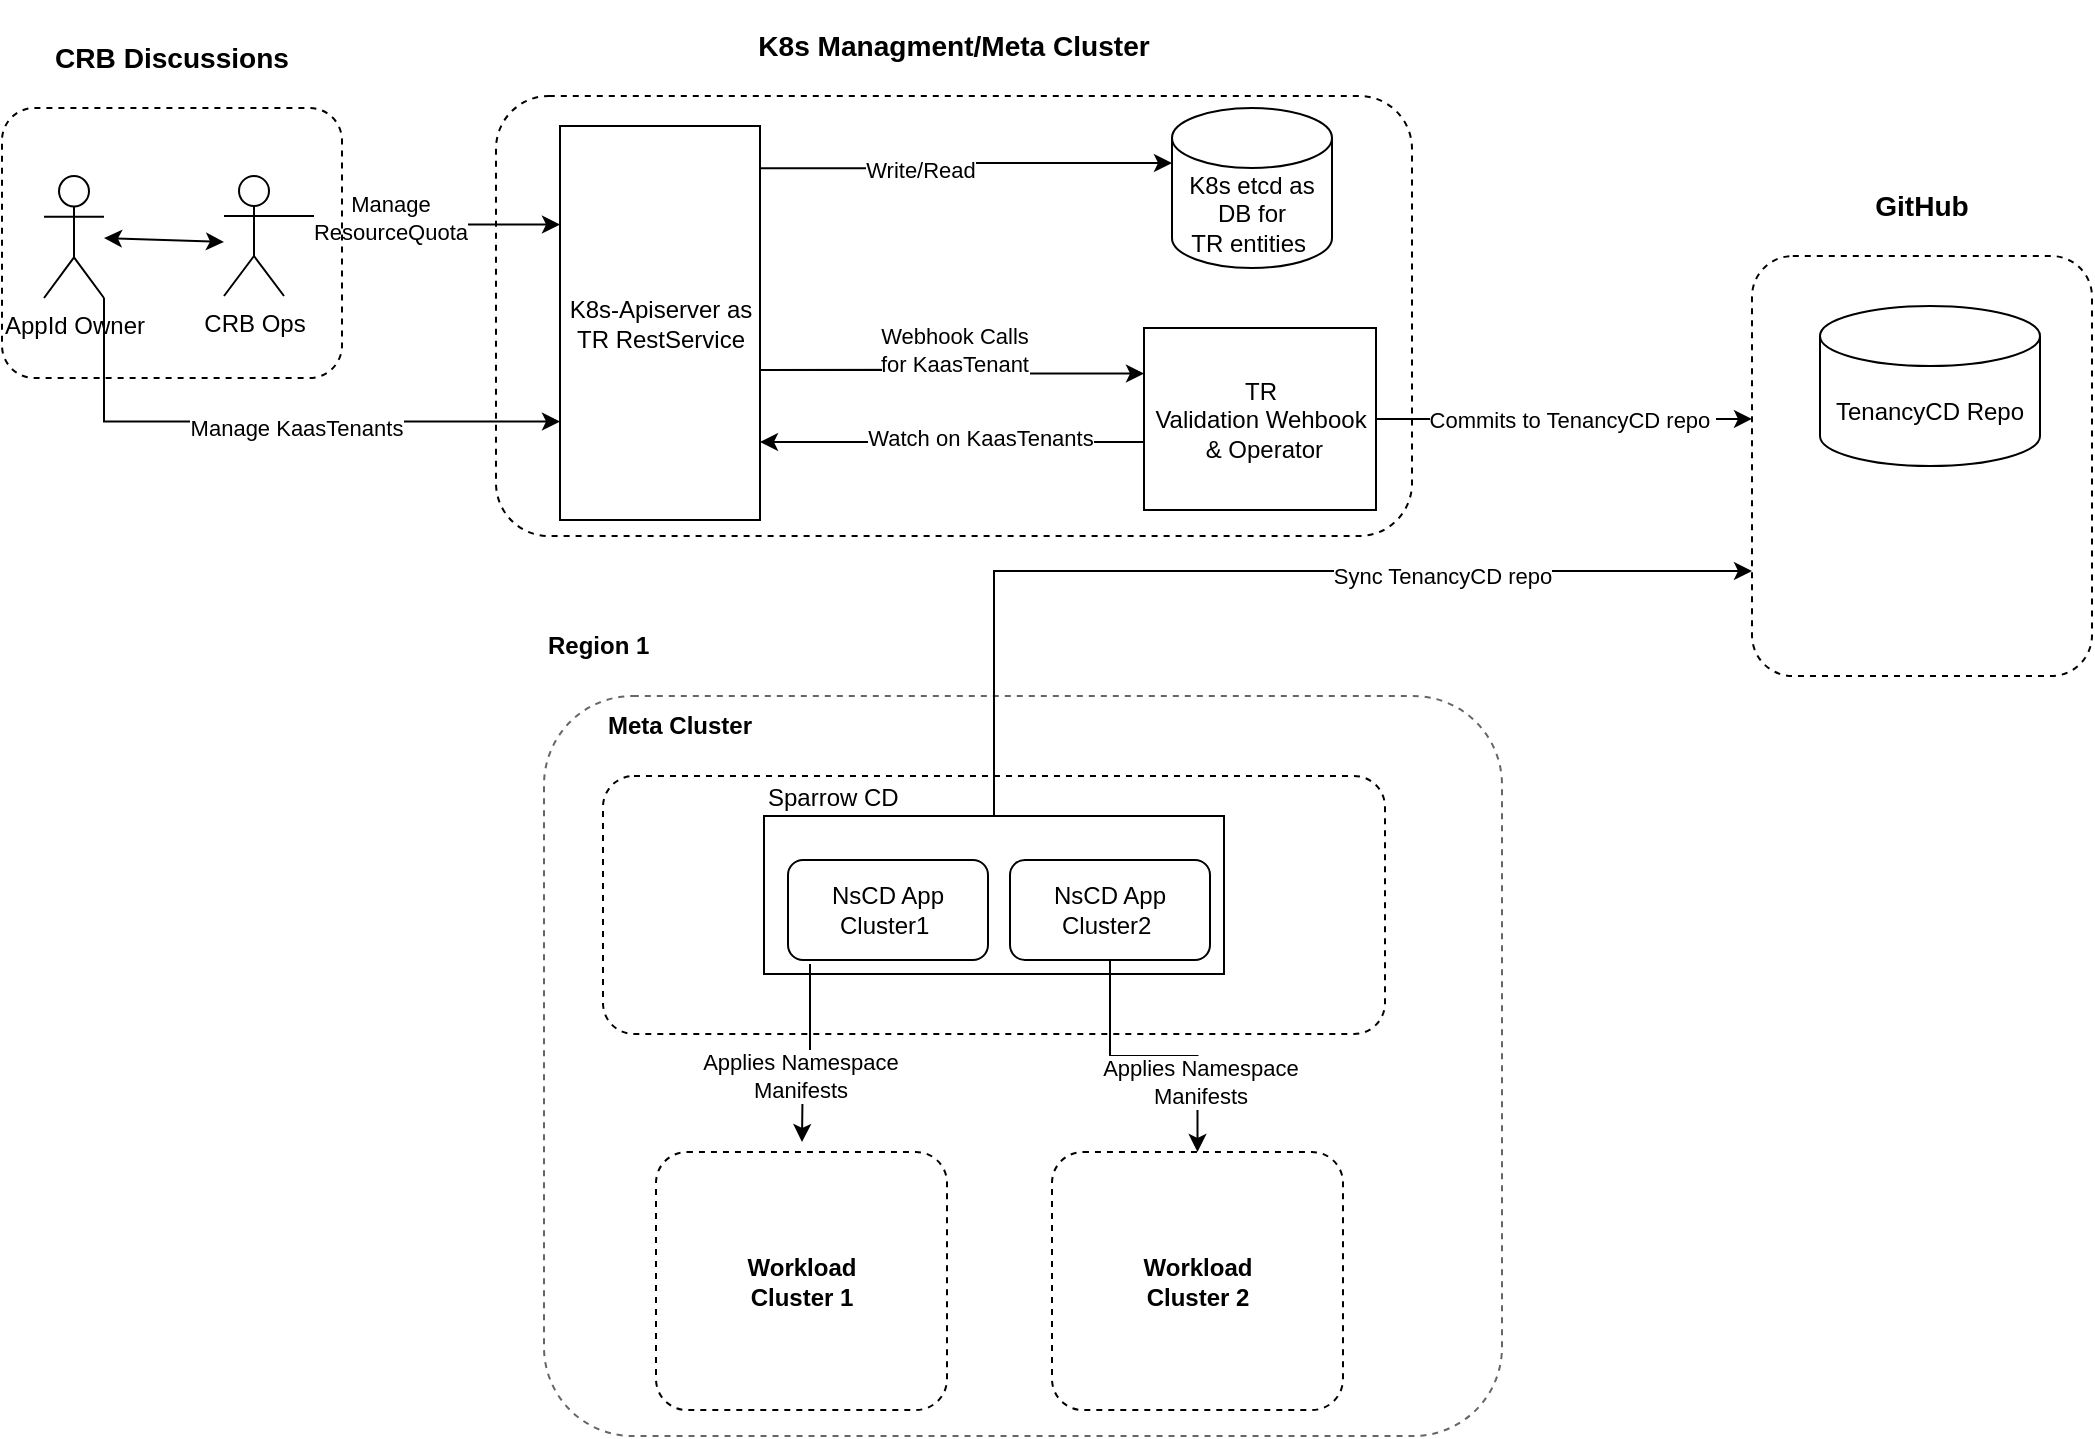 <mxfile version="14.8.2" type="github">
  <diagram name="Page-1" id="5f0bae14-7c28-e335-631c-24af17079c00">
    <mxGraphModel dx="1186" dy="614" grid="0" gridSize="10" guides="1" tooltips="1" connect="1" arrows="1" fold="1" page="1" pageScale="1" pageWidth="1100" pageHeight="850" background="#ffffff" math="0" shadow="0">
      <root>
        <mxCell id="0" />
        <mxCell id="1" parent="0" />
        <mxCell id="AYsVlVa_zpvkdXSu99Lo-3" value="&lt;h4&gt;Region 1&lt;/h4&gt;" style="rounded=1;whiteSpace=wrap;html=1;fillColor=none;sketch=0;glass=0;arcSize=12;dashed=1;align=left;labelPosition=center;verticalLabelPosition=top;verticalAlign=bottom;strokeColor=#666666;" vertex="1" parent="1">
          <mxGeometry x="290" y="430" width="479" height="370" as="geometry" />
        </mxCell>
        <mxCell id="AYsVlVa_zpvkdXSu99Lo-11" value="&lt;h4&gt;Meta Cluster&lt;/h4&gt;" style="rounded=1;whiteSpace=wrap;html=1;fillColor=none;sketch=0;glass=0;arcSize=12;dashed=1;align=left;labelPosition=center;verticalLabelPosition=top;verticalAlign=bottom;" vertex="1" parent="1">
          <mxGeometry x="319.5" y="470" width="391" height="129" as="geometry" />
        </mxCell>
        <mxCell id="gNC8e_Q5bXdPXsjIlcGC-20" style="edgeStyle=orthogonalEdgeStyle;rounded=0;orthogonalLoop=1;jettySize=auto;html=1;exitX=1;exitY=1;exitDx=0;exitDy=0;exitPerimeter=0;entryX=0;entryY=0.75;entryDx=0;entryDy=0;" parent="1" source="gNC8e_Q5bXdPXsjIlcGC-1" target="gNC8e_Q5bXdPXsjIlcGC-5" edge="1">
          <mxGeometry relative="1" as="geometry" />
        </mxCell>
        <mxCell id="AYsVlVa_zpvkdXSu99Lo-32" value="Manage KaasTenants" style="edgeLabel;html=1;align=center;verticalAlign=middle;resizable=0;points=[];" vertex="1" connectable="0" parent="gNC8e_Q5bXdPXsjIlcGC-20">
          <mxGeometry x="0.089" y="-3" relative="1" as="geometry">
            <mxPoint as="offset" />
          </mxGeometry>
        </mxCell>
        <mxCell id="gNC8e_Q5bXdPXsjIlcGC-1" value="AppId Owner" style="shape=umlActor;verticalLabelPosition=bottom;verticalAlign=top;html=1;" parent="1" vertex="1">
          <mxGeometry x="40" y="170" width="30" height="61" as="geometry" />
        </mxCell>
        <mxCell id="gNC8e_Q5bXdPXsjIlcGC-18" style="edgeStyle=orthogonalEdgeStyle;rounded=0;orthogonalLoop=1;jettySize=auto;html=1;exitX=1;exitY=0.333;exitDx=0;exitDy=0;exitPerimeter=0;entryX=0;entryY=0.25;entryDx=0;entryDy=0;" parent="1" source="gNC8e_Q5bXdPXsjIlcGC-2" target="gNC8e_Q5bXdPXsjIlcGC-5" edge="1">
          <mxGeometry relative="1" as="geometry" />
        </mxCell>
        <mxCell id="AYsVlVa_zpvkdXSu99Lo-21" value="Manage &lt;br&gt;ResourceQuota" style="edgeLabel;html=1;align=center;verticalAlign=middle;resizable=0;points=[];" vertex="1" connectable="0" parent="gNC8e_Q5bXdPXsjIlcGC-18">
          <mxGeometry x="-0.402" relative="1" as="geometry">
            <mxPoint x="10" y="1" as="offset" />
          </mxGeometry>
        </mxCell>
        <mxCell id="gNC8e_Q5bXdPXsjIlcGC-2" value="CRB Ops" style="shape=umlActor;verticalLabelPosition=bottom;verticalAlign=top;html=1;" parent="1" vertex="1">
          <mxGeometry x="130" y="170" width="30" height="60" as="geometry" />
        </mxCell>
        <mxCell id="gNC8e_Q5bXdPXsjIlcGC-3" value="" style="endArrow=classic;startArrow=classic;html=1;" parent="1" source="gNC8e_Q5bXdPXsjIlcGC-1" edge="1">
          <mxGeometry width="50" height="50" relative="1" as="geometry">
            <mxPoint x="410" y="320" as="sourcePoint" />
            <mxPoint x="130" y="203" as="targetPoint" />
          </mxGeometry>
        </mxCell>
        <mxCell id="gNC8e_Q5bXdPXsjIlcGC-4" value="&lt;h3&gt;K8s Managment/Meta Cluster&lt;/h3&gt;" style="rounded=1;whiteSpace=wrap;html=1;fillColor=none;sketch=0;glass=0;arcSize=12;dashed=1;align=center;labelPosition=center;verticalLabelPosition=top;verticalAlign=bottom;" parent="1" vertex="1">
          <mxGeometry x="266" y="130" width="458" height="220" as="geometry" />
        </mxCell>
        <mxCell id="AYsVlVa_zpvkdXSu99Lo-19" style="edgeStyle=orthogonalEdgeStyle;rounded=0;orthogonalLoop=1;jettySize=auto;html=1;exitX=0.99;exitY=0.619;exitDx=0;exitDy=0;entryX=0;entryY=0.25;entryDx=0;entryDy=0;exitPerimeter=0;" edge="1" parent="1" source="gNC8e_Q5bXdPXsjIlcGC-5" target="gNC8e_Q5bXdPXsjIlcGC-8">
          <mxGeometry relative="1" as="geometry" />
        </mxCell>
        <mxCell id="AYsVlVa_zpvkdXSu99Lo-24" value="Webhook Calls &lt;br&gt;for KaasTenant" style="edgeLabel;html=1;align=center;verticalAlign=middle;resizable=0;points=[];" vertex="1" connectable="0" parent="AYsVlVa_zpvkdXSu99Lo-19">
          <mxGeometry x="-0.491" relative="1" as="geometry">
            <mxPoint x="48" y="-10" as="offset" />
          </mxGeometry>
        </mxCell>
        <mxCell id="AYsVlVa_zpvkdXSu99Lo-22" style="edgeStyle=orthogonalEdgeStyle;rounded=0;orthogonalLoop=1;jettySize=auto;html=1;exitX=1;exitY=0.107;exitDx=0;exitDy=0;entryX=0;entryY=0;entryDx=0;entryDy=27.5;entryPerimeter=0;exitPerimeter=0;" edge="1" parent="1" source="gNC8e_Q5bXdPXsjIlcGC-5" target="gNC8e_Q5bXdPXsjIlcGC-6">
          <mxGeometry relative="1" as="geometry" />
        </mxCell>
        <mxCell id="AYsVlVa_zpvkdXSu99Lo-23" value="Write/Read" style="edgeLabel;html=1;align=center;verticalAlign=middle;resizable=0;points=[];" vertex="1" connectable="0" parent="AYsVlVa_zpvkdXSu99Lo-22">
          <mxGeometry x="-0.239" y="-1" relative="1" as="geometry">
            <mxPoint as="offset" />
          </mxGeometry>
        </mxCell>
        <mxCell id="gNC8e_Q5bXdPXsjIlcGC-5" value="K8s-Apiserver as &lt;br&gt;TR RestService" style="html=1;" parent="1" vertex="1">
          <mxGeometry x="298" y="145" width="100" height="197" as="geometry" />
        </mxCell>
        <mxCell id="gNC8e_Q5bXdPXsjIlcGC-6" value="K8s etcd as DB for&lt;br&gt;TR entities&amp;nbsp;" style="shape=cylinder3;whiteSpace=wrap;html=1;boundedLbl=1;backgroundOutline=1;size=15;glass=1;sketch=0;fillColor=none;" parent="1" vertex="1">
          <mxGeometry x="604" y="136" width="80" height="80" as="geometry" />
        </mxCell>
        <mxCell id="gNC8e_Q5bXdPXsjIlcGC-9" style="edgeStyle=orthogonalEdgeStyle;rounded=0;orthogonalLoop=1;jettySize=auto;html=1;exitX=0.009;exitY=0.626;exitDx=0;exitDy=0;exitPerimeter=0;" parent="1" source="gNC8e_Q5bXdPXsjIlcGC-8" edge="1">
          <mxGeometry relative="1" as="geometry">
            <mxPoint x="398" y="303" as="targetPoint" />
            <Array as="points">
              <mxPoint x="398" y="303" />
            </Array>
          </mxGeometry>
        </mxCell>
        <mxCell id="AYsVlVa_zpvkdXSu99Lo-26" value="Watch on KaasTenants" style="edgeLabel;html=1;align=center;verticalAlign=middle;resizable=0;points=[];" vertex="1" connectable="0" parent="gNC8e_Q5bXdPXsjIlcGC-9">
          <mxGeometry x="-0.134" y="-2" relative="1" as="geometry">
            <mxPoint as="offset" />
          </mxGeometry>
        </mxCell>
        <mxCell id="gNC8e_Q5bXdPXsjIlcGC-14" style="edgeStyle=orthogonalEdgeStyle;rounded=0;orthogonalLoop=1;jettySize=auto;html=1;exitX=1;exitY=0.5;exitDx=0;exitDy=0;entryX=0;entryY=0.388;entryDx=0;entryDy=0;entryPerimeter=0;" parent="1" source="gNC8e_Q5bXdPXsjIlcGC-8" target="gNC8e_Q5bXdPXsjIlcGC-10" edge="1">
          <mxGeometry relative="1" as="geometry" />
        </mxCell>
        <mxCell id="AYsVlVa_zpvkdXSu99Lo-28" value="Commits to TenancyCD repo&amp;nbsp;" style="edgeLabel;html=1;align=center;verticalAlign=middle;resizable=0;points=[];" vertex="1" connectable="0" parent="gNC8e_Q5bXdPXsjIlcGC-14">
          <mxGeometry x="0.17" y="-2" relative="1" as="geometry">
            <mxPoint x="-12" y="-2" as="offset" />
          </mxGeometry>
        </mxCell>
        <mxCell id="gNC8e_Q5bXdPXsjIlcGC-8" value="TR &lt;br&gt;Validation Wehbook&lt;br&gt;&amp;nbsp;&amp;amp; Operator" style="html=1;" parent="1" vertex="1">
          <mxGeometry x="590" y="246" width="116" height="91" as="geometry" />
        </mxCell>
        <mxCell id="gNC8e_Q5bXdPXsjIlcGC-10" value="&lt;h3&gt;GitHub&lt;/h3&gt;" style="rounded=1;whiteSpace=wrap;html=1;fillColor=none;sketch=0;glass=0;arcSize=12;dashed=1;labelPosition=center;verticalLabelPosition=top;align=center;verticalAlign=bottom;" parent="1" vertex="1">
          <mxGeometry x="894" y="210" width="170" height="210" as="geometry" />
        </mxCell>
        <mxCell id="gNC8e_Q5bXdPXsjIlcGC-12" value="TenancyCD Repo" style="shape=cylinder3;whiteSpace=wrap;html=1;boundedLbl=1;backgroundOutline=1;size=15;glass=1;sketch=0;fillColor=none;" parent="1" vertex="1">
          <mxGeometry x="928" y="235" width="110" height="80" as="geometry" />
        </mxCell>
        <mxCell id="AYsVlVa_zpvkdXSu99Lo-18" style="edgeStyle=orthogonalEdgeStyle;rounded=0;orthogonalLoop=1;jettySize=auto;html=1;exitX=0.5;exitY=0;exitDx=0;exitDy=0;entryX=0;entryY=0.75;entryDx=0;entryDy=0;" edge="1" parent="1" source="gNC8e_Q5bXdPXsjIlcGC-15" target="gNC8e_Q5bXdPXsjIlcGC-10">
          <mxGeometry relative="1" as="geometry" />
        </mxCell>
        <mxCell id="AYsVlVa_zpvkdXSu99Lo-29" value="Sync TenancyCD repo" style="edgeLabel;html=1;align=center;verticalAlign=middle;resizable=0;points=[];" vertex="1" connectable="0" parent="AYsVlVa_zpvkdXSu99Lo-18">
          <mxGeometry x="0.382" y="-1" relative="1" as="geometry">
            <mxPoint y="1" as="offset" />
          </mxGeometry>
        </mxCell>
        <mxCell id="gNC8e_Q5bXdPXsjIlcGC-15" value="Sparrow CD" style="html=1;labelPosition=center;verticalLabelPosition=top;align=left;verticalAlign=bottom;" parent="1" vertex="1">
          <mxGeometry x="400" y="490" width="230" height="79" as="geometry" />
        </mxCell>
        <mxCell id="AYsVlVa_zpvkdXSu99Lo-2" style="edgeStyle=orthogonalEdgeStyle;rounded=0;orthogonalLoop=1;jettySize=auto;html=1;exitX=0.5;exitY=1;exitDx=0;exitDy=0;" edge="1" parent="1">
          <mxGeometry relative="1" as="geometry">
            <mxPoint x="500" y="580" as="sourcePoint" />
            <mxPoint x="500" y="580" as="targetPoint" />
          </mxGeometry>
        </mxCell>
        <mxCell id="AYsVlVa_zpvkdXSu99Lo-16" style="edgeStyle=orthogonalEdgeStyle;rounded=0;orthogonalLoop=1;jettySize=auto;html=1;exitX=0.5;exitY=1;exitDx=0;exitDy=0;" edge="1" parent="1" source="AYsVlVa_zpvkdXSu99Lo-8" target="AYsVlVa_zpvkdXSu99Lo-15">
          <mxGeometry relative="1" as="geometry" />
        </mxCell>
        <mxCell id="AYsVlVa_zpvkdXSu99Lo-31" value="Applies Namespace&lt;br&gt;Manifests" style="edgeLabel;html=1;align=center;verticalAlign=middle;resizable=0;points=[];" vertex="1" connectable="0" parent="AYsVlVa_zpvkdXSu99Lo-16">
          <mxGeometry x="0.485" y="1" relative="1" as="geometry">
            <mxPoint as="offset" />
          </mxGeometry>
        </mxCell>
        <mxCell id="AYsVlVa_zpvkdXSu99Lo-8" value="NsCD App Cluster2&amp;nbsp;" style="rounded=1;whiteSpace=wrap;html=1;glass=0;sketch=0;strokeColor=#000000;fillColor=none;align=center;" vertex="1" parent="1">
          <mxGeometry x="523" y="512" width="100" height="50" as="geometry" />
        </mxCell>
        <mxCell id="AYsVlVa_zpvkdXSu99Lo-17" style="edgeStyle=orthogonalEdgeStyle;rounded=0;orthogonalLoop=1;jettySize=auto;html=1;exitX=0.11;exitY=1.04;exitDx=0;exitDy=0;exitPerimeter=0;" edge="1" parent="1" source="AYsVlVa_zpvkdXSu99Lo-13">
          <mxGeometry relative="1" as="geometry">
            <mxPoint x="419" y="653" as="targetPoint" />
          </mxGeometry>
        </mxCell>
        <mxCell id="AYsVlVa_zpvkdXSu99Lo-30" value="Applies Namespace&lt;br&gt;Manifests" style="edgeLabel;html=1;align=center;verticalAlign=middle;resizable=0;points=[];" vertex="1" connectable="0" parent="AYsVlVa_zpvkdXSu99Lo-17">
          <mxGeometry x="0.29" y="-2" relative="1" as="geometry">
            <mxPoint as="offset" />
          </mxGeometry>
        </mxCell>
        <mxCell id="AYsVlVa_zpvkdXSu99Lo-13" value="NsCD App Cluster1&amp;nbsp;" style="rounded=1;whiteSpace=wrap;html=1;glass=0;sketch=0;strokeColor=#000000;fillColor=none;align=center;" vertex="1" parent="1">
          <mxGeometry x="412" y="512" width="100" height="50" as="geometry" />
        </mxCell>
        <mxCell id="AYsVlVa_zpvkdXSu99Lo-14" value="&lt;h4&gt;Workload &lt;br&gt;Cluster 1&lt;/h4&gt;" style="rounded=1;whiteSpace=wrap;html=1;fillColor=none;sketch=0;glass=0;arcSize=12;dashed=1;align=center;labelPosition=center;verticalLabelPosition=middle;verticalAlign=middle;" vertex="1" parent="1">
          <mxGeometry x="346" y="658" width="145.5" height="129" as="geometry" />
        </mxCell>
        <mxCell id="AYsVlVa_zpvkdXSu99Lo-15" value="&lt;h4&gt;Workload &lt;br&gt;Cluster 2&lt;/h4&gt;" style="rounded=1;whiteSpace=wrap;html=1;fillColor=none;sketch=0;glass=0;arcSize=12;dashed=1;align=center;labelPosition=center;verticalLabelPosition=middle;verticalAlign=middle;" vertex="1" parent="1">
          <mxGeometry x="544" y="658" width="145.5" height="129" as="geometry" />
        </mxCell>
        <mxCell id="AYsVlVa_zpvkdXSu99Lo-20" value="&lt;h3&gt;CRB Discussions&lt;/h3&gt;" style="rounded=1;whiteSpace=wrap;html=1;fillColor=none;sketch=0;glass=0;arcSize=12;dashed=1;labelPosition=center;verticalLabelPosition=top;align=center;verticalAlign=bottom;" vertex="1" parent="1">
          <mxGeometry x="19" y="136" width="170" height="135" as="geometry" />
        </mxCell>
      </root>
    </mxGraphModel>
  </diagram>
</mxfile>
